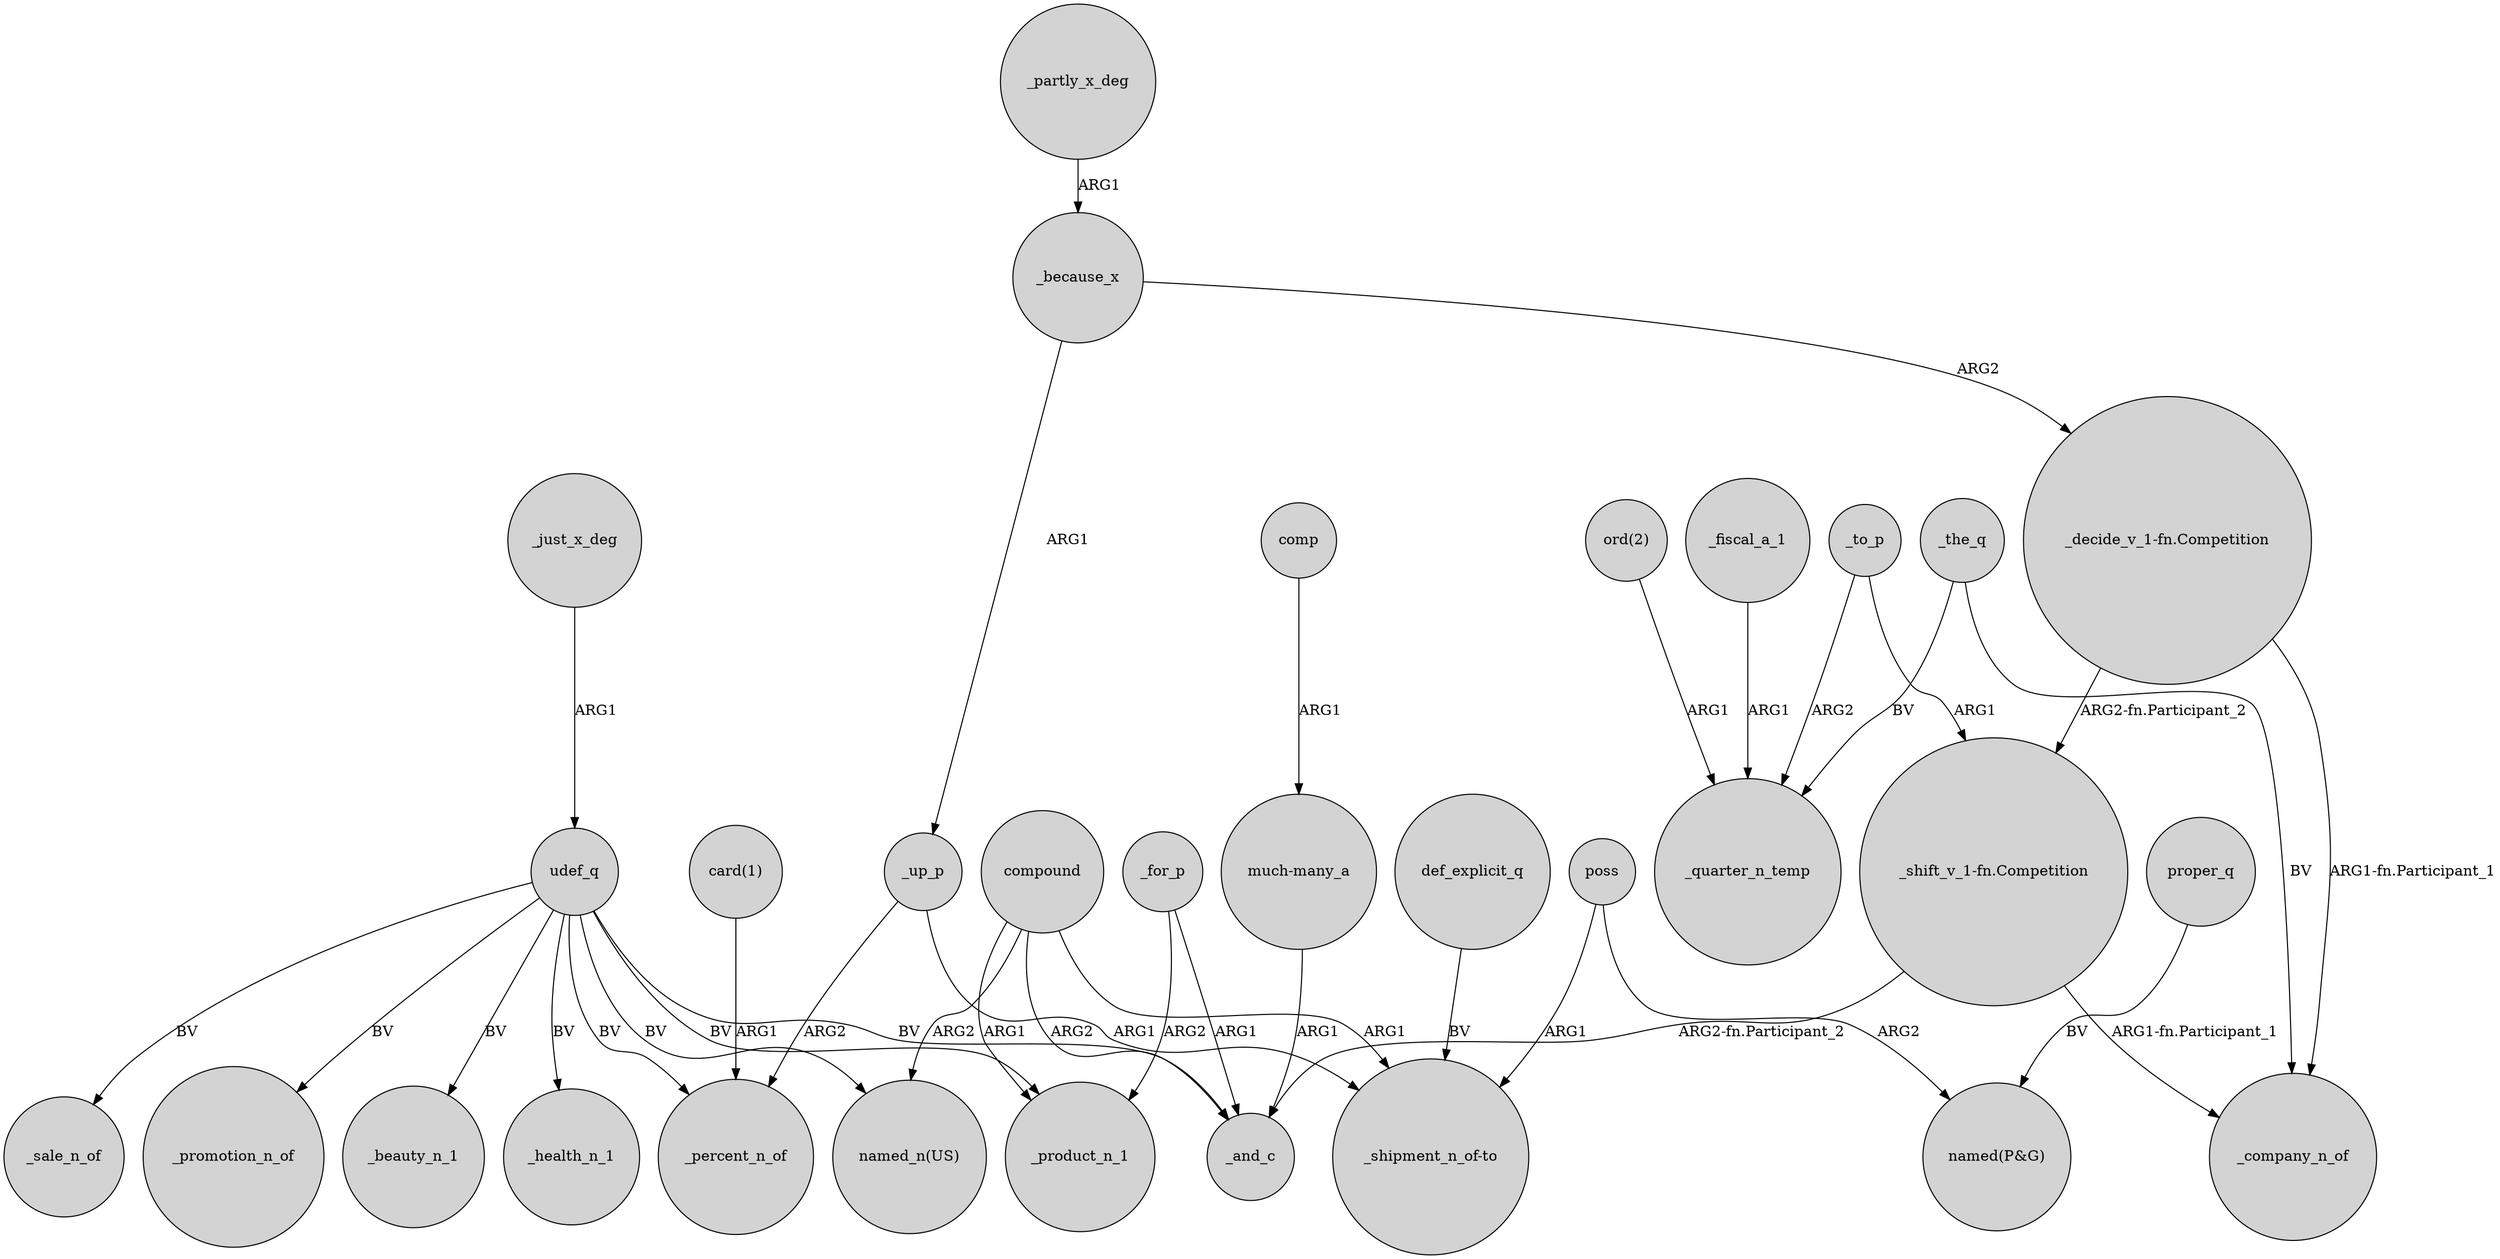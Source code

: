 digraph {
	node [shape=circle style=filled]
	_up_p -> _percent_n_of [label=ARG2]
	udef_q -> _health_n_1 [label=BV]
	_for_p -> _and_c [label=ARG1]
	poss -> "_shipment_n_of-to" [label=ARG1]
	"much-many_a" -> _and_c [label=ARG1]
	_for_p -> _product_n_1 [label=ARG2]
	_the_q -> _quarter_n_temp [label=BV]
	udef_q -> _product_n_1 [label=BV]
	udef_q -> _sale_n_of [label=BV]
	udef_q -> _and_c [label=BV]
	_up_p -> "_shipment_n_of-to" [label=ARG1]
	def_explicit_q -> "_shipment_n_of-to" [label=BV]
	compound -> _and_c [label=ARG2]
	_partly_x_deg -> _because_x [label=ARG1]
	_because_x -> "_decide_v_1-fn.Competition" [label=ARG2]
	"_shift_v_1-fn.Competition" -> _company_n_of [label="ARG1-fn.Participant_1"]
	comp -> "much-many_a" [label=ARG1]
	udef_q -> _percent_n_of [label=BV]
	proper_q -> "named(P&G)" [label=BV]
	"_shift_v_1-fn.Competition" -> _and_c [label="ARG2-fn.Participant_2"]
	poss -> "named(P&G)" [label=ARG2]
	udef_q -> _promotion_n_of [label=BV]
	"ord(2)" -> _quarter_n_temp [label=ARG1]
	"_decide_v_1-fn.Competition" -> _company_n_of [label="ARG1-fn.Participant_1"]
	_to_p -> _quarter_n_temp [label=ARG2]
	"card(1)" -> _percent_n_of [label=ARG1]
	compound -> "_shipment_n_of-to" [label=ARG1]
	compound -> _product_n_1 [label=ARG1]
	_fiscal_a_1 -> _quarter_n_temp [label=ARG1]
	"_decide_v_1-fn.Competition" -> "_shift_v_1-fn.Competition" [label="ARG2-fn.Participant_2"]
	_to_p -> "_shift_v_1-fn.Competition" [label=ARG1]
	compound -> "named_n(US)" [label=ARG2]
	_the_q -> _company_n_of [label=BV]
	udef_q -> "named_n(US)" [label=BV]
	_because_x -> _up_p [label=ARG1]
	udef_q -> _beauty_n_1 [label=BV]
	_just_x_deg -> udef_q [label=ARG1]
}
